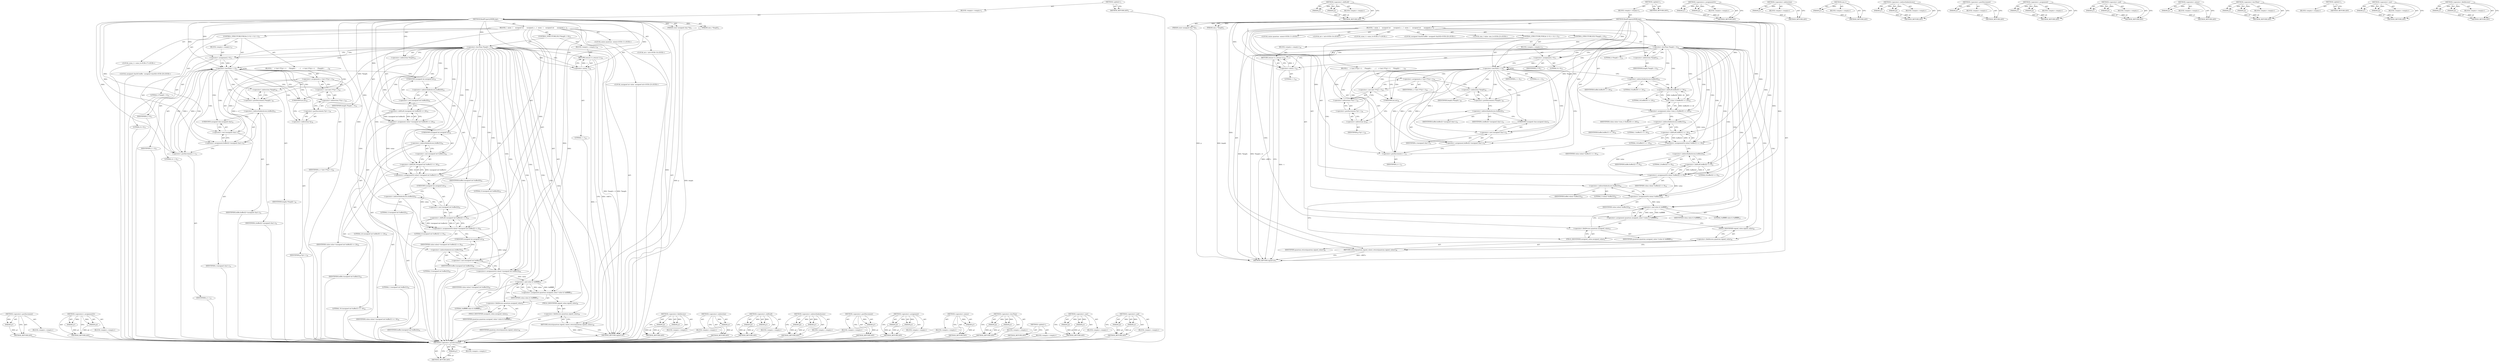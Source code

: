 digraph "&lt;operator&gt;.and" {
vulnerable_142 [label=<(METHOD,&lt;operator&gt;.postIncrement)>];
vulnerable_143 [label=<(PARAM,p1)>];
vulnerable_144 [label=<(BLOCK,&lt;empty&gt;,&lt;empty&gt;)>];
vulnerable_145 [label=<(METHOD_RETURN,ANY)>];
vulnerable_164 [label=<(METHOD,&lt;operator&gt;.shiftLeft)>];
vulnerable_165 [label=<(PARAM,p1)>];
vulnerable_166 [label=<(PARAM,p2)>];
vulnerable_167 [label=<(BLOCK,&lt;empty&gt;,&lt;empty&gt;)>];
vulnerable_168 [label=<(METHOD_RETURN,ANY)>];
vulnerable_6 [label=<(METHOD,&lt;global&gt;)<SUB>1</SUB>>];
vulnerable_7 [label=<(BLOCK,&lt;empty&gt;,&lt;empty&gt;)<SUB>1</SUB>>];
vulnerable_8 [label=<(METHOD,ReadPropertyMSBLong)<SUB>1</SUB>>];
vulnerable_9 [label=<(PARAM,const unsigned char **p)<SUB>1</SUB>>];
vulnerable_10 [label=<(PARAM,size_t *length)<SUB>2</SUB>>];
vulnerable_11 [label=<(BLOCK,{
  union
  {
    unsigned int
      unsigned_v...,{
  union
  {
    unsigned int
      unsigned_v...)<SUB>3</SUB>>];
vulnerable_12 [label="<(LOCAL,union quantum: union)<SUB>11</SUB>>"];
vulnerable_13 [label="<(LOCAL,int c: int)<SUB>14</SUB>>"];
vulnerable_14 [label="<(LOCAL,ssize_t i: ssize_t)<SUB>17</SUB>>"];
vulnerable_15 [label="<(LOCAL,unsigned char[4] buffer: unsigned char[4])<SUB>20</SUB>>"];
vulnerable_16 [label="<(LOCAL,size_t value: size_t)<SUB>23</SUB>>"];
vulnerable_17 [label=<(CONTROL_STRUCTURE,IF,if (*length &lt; 4))<SUB>25</SUB>>];
vulnerable_18 [label=<(&lt;operator&gt;.lessThan,*length &lt; 4)<SUB>25</SUB>>];
vulnerable_19 [label=<(&lt;operator&gt;.indirection,*length)<SUB>25</SUB>>];
vulnerable_20 [label=<(IDENTIFIER,length,*length &lt; 4)<SUB>25</SUB>>];
vulnerable_21 [label=<(LITERAL,4,*length &lt; 4)<SUB>25</SUB>>];
vulnerable_22 [label=<(BLOCK,&lt;empty&gt;,&lt;empty&gt;)<SUB>26</SUB>>];
vulnerable_23 [label=<(RETURN,return(-1);,return(-1);)<SUB>26</SUB>>];
vulnerable_24 [label=<(&lt;operator&gt;.minus,-1)<SUB>26</SUB>>];
vulnerable_25 [label=<(LITERAL,1,-1)<SUB>26</SUB>>];
vulnerable_26 [label=<(CONTROL_STRUCTURE,FOR,for (i=0;i &lt; 4;i++))<SUB>27</SUB>>];
vulnerable_27 [label=<(BLOCK,&lt;empty&gt;,&lt;empty&gt;)<SUB>27</SUB>>];
vulnerable_28 [label=<(&lt;operator&gt;.assignment,i=0)<SUB>27</SUB>>];
vulnerable_29 [label=<(IDENTIFIER,i,i=0)<SUB>27</SUB>>];
vulnerable_30 [label=<(LITERAL,0,i=0)<SUB>27</SUB>>];
vulnerable_31 [label=<(&lt;operator&gt;.lessThan,i &lt; 4)<SUB>27</SUB>>];
vulnerable_32 [label=<(IDENTIFIER,i,i &lt; 4)<SUB>27</SUB>>];
vulnerable_33 [label=<(LITERAL,4,i &lt; 4)<SUB>27</SUB>>];
vulnerable_34 [label=<(&lt;operator&gt;.postIncrement,i++)<SUB>27</SUB>>];
vulnerable_35 [label=<(IDENTIFIER,i,i++)<SUB>27</SUB>>];
vulnerable_36 [label=<(BLOCK,{
    c=(int) (*(*p)++);
     (*length)--;
    ...,{
    c=(int) (*(*p)++);
     (*length)--;
    ...)<SUB>28</SUB>>];
vulnerable_37 [label=<(&lt;operator&gt;.assignment,c=(int) (*(*p)++))<SUB>29</SUB>>];
vulnerable_38 [label=<(IDENTIFIER,c,c=(int) (*(*p)++))<SUB>29</SUB>>];
vulnerable_39 [label=<(&lt;operator&gt;.cast,(int) (*(*p)++))<SUB>29</SUB>>];
vulnerable_40 [label=<(UNKNOWN,int,int)<SUB>29</SUB>>];
vulnerable_41 [label=<(&lt;operator&gt;.indirection,*(*p)++)<SUB>29</SUB>>];
vulnerable_42 [label=<(&lt;operator&gt;.postIncrement,(*p)++)<SUB>29</SUB>>];
vulnerable_43 [label=<(&lt;operator&gt;.indirection,*p)<SUB>29</SUB>>];
vulnerable_44 [label=<(IDENTIFIER,p,(*p)++)<SUB>29</SUB>>];
vulnerable_45 [label=<(&lt;operator&gt;.postDecrement,(*length)--)<SUB>30</SUB>>];
vulnerable_46 [label=<(&lt;operator&gt;.indirection,*length)<SUB>30</SUB>>];
vulnerable_47 [label=<(IDENTIFIER,length,(*length)--)<SUB>30</SUB>>];
vulnerable_48 [label=<(&lt;operator&gt;.assignment,buffer[i]=(unsigned char) c)<SUB>31</SUB>>];
vulnerable_49 [label=<(&lt;operator&gt;.indirectIndexAccess,buffer[i])<SUB>31</SUB>>];
vulnerable_50 [label=<(IDENTIFIER,buffer,buffer[i]=(unsigned char) c)<SUB>31</SUB>>];
vulnerable_51 [label=<(IDENTIFIER,i,buffer[i]=(unsigned char) c)<SUB>31</SUB>>];
vulnerable_52 [label=<(&lt;operator&gt;.cast,(unsigned char) c)<SUB>31</SUB>>];
vulnerable_53 [label=<(UNKNOWN,unsigned char,unsigned char)<SUB>31</SUB>>];
vulnerable_54 [label=<(IDENTIFIER,c,(unsigned char) c)<SUB>31</SUB>>];
vulnerable_55 [label=<(&lt;operator&gt;.assignment,value=(size_t) (buffer[0] &lt;&lt; 24))<SUB>33</SUB>>];
vulnerable_56 [label=<(IDENTIFIER,value,value=(size_t) (buffer[0] &lt;&lt; 24))<SUB>33</SUB>>];
vulnerable_57 [label=<(size_t,(size_t) (buffer[0] &lt;&lt; 24))<SUB>33</SUB>>];
vulnerable_58 [label=<(&lt;operator&gt;.shiftLeft,buffer[0] &lt;&lt; 24)<SUB>33</SUB>>];
vulnerable_59 [label=<(&lt;operator&gt;.indirectIndexAccess,buffer[0])<SUB>33</SUB>>];
vulnerable_60 [label=<(IDENTIFIER,buffer,buffer[0] &lt;&lt; 24)<SUB>33</SUB>>];
vulnerable_61 [label=<(LITERAL,0,buffer[0] &lt;&lt; 24)<SUB>33</SUB>>];
vulnerable_62 [label=<(LITERAL,24,buffer[0] &lt;&lt; 24)<SUB>33</SUB>>];
vulnerable_63 [label=<(&lt;operators&gt;.assignmentOr,value|=buffer[1] &lt;&lt; 16)<SUB>34</SUB>>];
vulnerable_64 [label=<(IDENTIFIER,value,value|=buffer[1] &lt;&lt; 16)<SUB>34</SUB>>];
vulnerable_65 [label=<(&lt;operator&gt;.shiftLeft,buffer[1] &lt;&lt; 16)<SUB>34</SUB>>];
vulnerable_66 [label=<(&lt;operator&gt;.indirectIndexAccess,buffer[1])<SUB>34</SUB>>];
vulnerable_67 [label=<(IDENTIFIER,buffer,buffer[1] &lt;&lt; 16)<SUB>34</SUB>>];
vulnerable_68 [label=<(LITERAL,1,buffer[1] &lt;&lt; 16)<SUB>34</SUB>>];
vulnerable_69 [label=<(LITERAL,16,buffer[1] &lt;&lt; 16)<SUB>34</SUB>>];
vulnerable_70 [label=<(&lt;operators&gt;.assignmentOr,value|=buffer[2] &lt;&lt; 8)<SUB>35</SUB>>];
vulnerable_71 [label=<(IDENTIFIER,value,value|=buffer[2] &lt;&lt; 8)<SUB>35</SUB>>];
vulnerable_72 [label=<(&lt;operator&gt;.shiftLeft,buffer[2] &lt;&lt; 8)<SUB>35</SUB>>];
vulnerable_73 [label=<(&lt;operator&gt;.indirectIndexAccess,buffer[2])<SUB>35</SUB>>];
vulnerable_74 [label=<(IDENTIFIER,buffer,buffer[2] &lt;&lt; 8)<SUB>35</SUB>>];
vulnerable_75 [label=<(LITERAL,2,buffer[2] &lt;&lt; 8)<SUB>35</SUB>>];
vulnerable_76 [label=<(LITERAL,8,buffer[2] &lt;&lt; 8)<SUB>35</SUB>>];
vulnerable_77 [label=<(&lt;operators&gt;.assignmentOr,value|=buffer[3])<SUB>36</SUB>>];
vulnerable_78 [label=<(IDENTIFIER,value,value|=buffer[3])<SUB>36</SUB>>];
vulnerable_79 [label=<(&lt;operator&gt;.indirectIndexAccess,buffer[3])<SUB>36</SUB>>];
vulnerable_80 [label=<(IDENTIFIER,buffer,value|=buffer[3])<SUB>36</SUB>>];
vulnerable_81 [label=<(LITERAL,3,value|=buffer[3])<SUB>36</SUB>>];
vulnerable_82 [label=<(&lt;operator&gt;.assignment,quantum.unsigned_value=(value &amp; 0xffffffff))<SUB>37</SUB>>];
vulnerable_83 [label=<(&lt;operator&gt;.fieldAccess,quantum.unsigned_value)<SUB>37</SUB>>];
vulnerable_84 [label=<(IDENTIFIER,quantum,quantum.unsigned_value=(value &amp; 0xffffffff))<SUB>37</SUB>>];
vulnerable_85 [label=<(FIELD_IDENTIFIER,unsigned_value,unsigned_value)<SUB>37</SUB>>];
vulnerable_86 [label=<(&lt;operator&gt;.and,value &amp; 0xffffffff)<SUB>37</SUB>>];
vulnerable_87 [label=<(IDENTIFIER,value,value &amp; 0xffffffff)<SUB>37</SUB>>];
vulnerable_88 [label=<(LITERAL,0xffffffff,value &amp; 0xffffffff)<SUB>37</SUB>>];
vulnerable_89 [label=<(RETURN,return(quantum.signed_value);,return(quantum.signed_value);)<SUB>38</SUB>>];
vulnerable_90 [label=<(&lt;operator&gt;.fieldAccess,quantum.signed_value)<SUB>38</SUB>>];
vulnerable_91 [label=<(IDENTIFIER,quantum,return(quantum.signed_value);)<SUB>38</SUB>>];
vulnerable_92 [label=<(FIELD_IDENTIFIER,signed_value,signed_value)<SUB>38</SUB>>];
vulnerable_93 [label=<(METHOD_RETURN,signed int)<SUB>1</SUB>>];
vulnerable_95 [label=<(METHOD_RETURN,ANY)<SUB>1</SUB>>];
vulnerable_169 [label=<(METHOD,&lt;operators&gt;.assignmentOr)>];
vulnerable_170 [label=<(PARAM,p1)>];
vulnerable_171 [label=<(PARAM,p2)>];
vulnerable_172 [label=<(BLOCK,&lt;empty&gt;,&lt;empty&gt;)>];
vulnerable_173 [label=<(METHOD_RETURN,ANY)>];
vulnerable_129 [label=<(METHOD,&lt;operator&gt;.indirection)>];
vulnerable_130 [label=<(PARAM,p1)>];
vulnerable_131 [label=<(BLOCK,&lt;empty&gt;,&lt;empty&gt;)>];
vulnerable_132 [label=<(METHOD_RETURN,ANY)>];
vulnerable_160 [label=<(METHOD,size_t)>];
vulnerable_161 [label=<(PARAM,p1)>];
vulnerable_162 [label=<(BLOCK,&lt;empty&gt;,&lt;empty&gt;)>];
vulnerable_163 [label=<(METHOD_RETURN,ANY)>];
vulnerable_155 [label=<(METHOD,&lt;operator&gt;.indirectIndexAccess)>];
vulnerable_156 [label=<(PARAM,p1)>];
vulnerable_157 [label=<(PARAM,p2)>];
vulnerable_158 [label=<(BLOCK,&lt;empty&gt;,&lt;empty&gt;)>];
vulnerable_159 [label=<(METHOD_RETURN,ANY)>];
vulnerable_151 [label=<(METHOD,&lt;operator&gt;.postDecrement)>];
vulnerable_152 [label=<(PARAM,p1)>];
vulnerable_153 [label=<(BLOCK,&lt;empty&gt;,&lt;empty&gt;)>];
vulnerable_154 [label=<(METHOD_RETURN,ANY)>];
vulnerable_137 [label=<(METHOD,&lt;operator&gt;.assignment)>];
vulnerable_138 [label=<(PARAM,p1)>];
vulnerable_139 [label=<(PARAM,p2)>];
vulnerable_140 [label=<(BLOCK,&lt;empty&gt;,&lt;empty&gt;)>];
vulnerable_141 [label=<(METHOD_RETURN,ANY)>];
vulnerable_179 [label=<(METHOD,&lt;operator&gt;.and)>];
vulnerable_180 [label=<(PARAM,p1)>];
vulnerable_181 [label=<(PARAM,p2)>];
vulnerable_182 [label=<(BLOCK,&lt;empty&gt;,&lt;empty&gt;)>];
vulnerable_183 [label=<(METHOD_RETURN,ANY)>];
vulnerable_133 [label=<(METHOD,&lt;operator&gt;.minus)>];
vulnerable_134 [label=<(PARAM,p1)>];
vulnerable_135 [label=<(BLOCK,&lt;empty&gt;,&lt;empty&gt;)>];
vulnerable_136 [label=<(METHOD_RETURN,ANY)>];
vulnerable_124 [label=<(METHOD,&lt;operator&gt;.lessThan)>];
vulnerable_125 [label=<(PARAM,p1)>];
vulnerable_126 [label=<(PARAM,p2)>];
vulnerable_127 [label=<(BLOCK,&lt;empty&gt;,&lt;empty&gt;)>];
vulnerable_128 [label=<(METHOD_RETURN,ANY)>];
vulnerable_118 [label=<(METHOD,&lt;global&gt;)<SUB>1</SUB>>];
vulnerable_119 [label=<(BLOCK,&lt;empty&gt;,&lt;empty&gt;)>];
vulnerable_120 [label=<(METHOD_RETURN,ANY)>];
vulnerable_146 [label=<(METHOD,&lt;operator&gt;.cast)>];
vulnerable_147 [label=<(PARAM,p1)>];
vulnerable_148 [label=<(PARAM,p2)>];
vulnerable_149 [label=<(BLOCK,&lt;empty&gt;,&lt;empty&gt;)>];
vulnerable_150 [label=<(METHOD_RETURN,ANY)>];
vulnerable_174 [label=<(METHOD,&lt;operator&gt;.fieldAccess)>];
vulnerable_175 [label=<(PARAM,p1)>];
vulnerable_176 [label=<(PARAM,p2)>];
vulnerable_177 [label=<(BLOCK,&lt;empty&gt;,&lt;empty&gt;)>];
vulnerable_178 [label=<(METHOD_RETURN,ANY)>];
fixed_149 [label=<(METHOD,&lt;operator&gt;.postIncrement)>];
fixed_150 [label=<(PARAM,p1)>];
fixed_151 [label=<(BLOCK,&lt;empty&gt;,&lt;empty&gt;)>];
fixed_152 [label=<(METHOD_RETURN,ANY)>];
fixed_172 [label=<(METHOD,&lt;operators&gt;.assignmentOr)>];
fixed_173 [label=<(PARAM,p1)>];
fixed_174 [label=<(PARAM,p2)>];
fixed_175 [label=<(BLOCK,&lt;empty&gt;,&lt;empty&gt;)>];
fixed_176 [label=<(METHOD_RETURN,ANY)>];
fixed_6 [label=<(METHOD,&lt;global&gt;)<SUB>1</SUB>>];
fixed_7 [label=<(BLOCK,&lt;empty&gt;,&lt;empty&gt;)<SUB>1</SUB>>];
fixed_8 [label=<(METHOD,ReadPropertyMSBLong)<SUB>1</SUB>>];
fixed_9 [label=<(PARAM,const unsigned char **p)<SUB>1</SUB>>];
fixed_10 [label=<(PARAM,size_t *length)<SUB>2</SUB>>];
fixed_11 [label=<(BLOCK,{
  union
  {
    unsigned int
      unsigned_v...,{
  union
  {
    unsigned int
      unsigned_v...)<SUB>3</SUB>>];
fixed_12 [label="<(LOCAL,union quantum: union)<SUB>11</SUB>>"];
fixed_13 [label="<(LOCAL,int c: int)<SUB>14</SUB>>"];
fixed_14 [label="<(LOCAL,ssize_t i: ssize_t)<SUB>17</SUB>>"];
fixed_15 [label="<(LOCAL,unsigned char[4] buffer: unsigned char[4])<SUB>20</SUB>>"];
fixed_16 [label="<(LOCAL,unsigned int value: unsigned int)<SUB>23</SUB>>"];
fixed_17 [label=<(CONTROL_STRUCTURE,IF,if (*length &lt; 4))<SUB>25</SUB>>];
fixed_18 [label=<(&lt;operator&gt;.lessThan,*length &lt; 4)<SUB>25</SUB>>];
fixed_19 [label=<(&lt;operator&gt;.indirection,*length)<SUB>25</SUB>>];
fixed_20 [label=<(IDENTIFIER,length,*length &lt; 4)<SUB>25</SUB>>];
fixed_21 [label=<(LITERAL,4,*length &lt; 4)<SUB>25</SUB>>];
fixed_22 [label=<(BLOCK,&lt;empty&gt;,&lt;empty&gt;)<SUB>26</SUB>>];
fixed_23 [label=<(RETURN,return(-1);,return(-1);)<SUB>26</SUB>>];
fixed_24 [label=<(&lt;operator&gt;.minus,-1)<SUB>26</SUB>>];
fixed_25 [label=<(LITERAL,1,-1)<SUB>26</SUB>>];
fixed_26 [label=<(CONTROL_STRUCTURE,FOR,for (i=0;i &lt; 4;i++))<SUB>27</SUB>>];
fixed_27 [label=<(BLOCK,&lt;empty&gt;,&lt;empty&gt;)<SUB>27</SUB>>];
fixed_28 [label=<(&lt;operator&gt;.assignment,i=0)<SUB>27</SUB>>];
fixed_29 [label=<(IDENTIFIER,i,i=0)<SUB>27</SUB>>];
fixed_30 [label=<(LITERAL,0,i=0)<SUB>27</SUB>>];
fixed_31 [label=<(&lt;operator&gt;.lessThan,i &lt; 4)<SUB>27</SUB>>];
fixed_32 [label=<(IDENTIFIER,i,i &lt; 4)<SUB>27</SUB>>];
fixed_33 [label=<(LITERAL,4,i &lt; 4)<SUB>27</SUB>>];
fixed_34 [label=<(&lt;operator&gt;.postIncrement,i++)<SUB>27</SUB>>];
fixed_35 [label=<(IDENTIFIER,i,i++)<SUB>27</SUB>>];
fixed_36 [label=<(BLOCK,{
    c=(int) (*(*p)++);
     (*length)--;
    ...,{
    c=(int) (*(*p)++);
     (*length)--;
    ...)<SUB>28</SUB>>];
fixed_37 [label=<(&lt;operator&gt;.assignment,c=(int) (*(*p)++))<SUB>29</SUB>>];
fixed_38 [label=<(IDENTIFIER,c,c=(int) (*(*p)++))<SUB>29</SUB>>];
fixed_39 [label=<(&lt;operator&gt;.cast,(int) (*(*p)++))<SUB>29</SUB>>];
fixed_40 [label=<(UNKNOWN,int,int)<SUB>29</SUB>>];
fixed_41 [label=<(&lt;operator&gt;.indirection,*(*p)++)<SUB>29</SUB>>];
fixed_42 [label=<(&lt;operator&gt;.postIncrement,(*p)++)<SUB>29</SUB>>];
fixed_43 [label=<(&lt;operator&gt;.indirection,*p)<SUB>29</SUB>>];
fixed_44 [label=<(IDENTIFIER,p,(*p)++)<SUB>29</SUB>>];
fixed_45 [label=<(&lt;operator&gt;.postDecrement,(*length)--)<SUB>30</SUB>>];
fixed_46 [label=<(&lt;operator&gt;.indirection,*length)<SUB>30</SUB>>];
fixed_47 [label=<(IDENTIFIER,length,(*length)--)<SUB>30</SUB>>];
fixed_48 [label=<(&lt;operator&gt;.assignment,buffer[i]=(unsigned char) c)<SUB>31</SUB>>];
fixed_49 [label=<(&lt;operator&gt;.indirectIndexAccess,buffer[i])<SUB>31</SUB>>];
fixed_50 [label=<(IDENTIFIER,buffer,buffer[i]=(unsigned char) c)<SUB>31</SUB>>];
fixed_51 [label=<(IDENTIFIER,i,buffer[i]=(unsigned char) c)<SUB>31</SUB>>];
fixed_52 [label=<(&lt;operator&gt;.cast,(unsigned char) c)<SUB>31</SUB>>];
fixed_53 [label=<(UNKNOWN,unsigned char,unsigned char)<SUB>31</SUB>>];
fixed_54 [label=<(IDENTIFIER,c,(unsigned char) c)<SUB>31</SUB>>];
fixed_55 [label=<(&lt;operator&gt;.assignment,value=(unsigned int) buffer[0] &lt;&lt; 24)<SUB>33</SUB>>];
fixed_56 [label=<(IDENTIFIER,value,value=(unsigned int) buffer[0] &lt;&lt; 24)<SUB>33</SUB>>];
fixed_57 [label=<(&lt;operator&gt;.shiftLeft,(unsigned int) buffer[0] &lt;&lt; 24)<SUB>33</SUB>>];
fixed_58 [label=<(&lt;operator&gt;.cast,(unsigned int) buffer[0])<SUB>33</SUB>>];
fixed_59 [label=<(UNKNOWN,unsigned int,unsigned int)<SUB>33</SUB>>];
fixed_60 [label=<(&lt;operator&gt;.indirectIndexAccess,buffer[0])<SUB>33</SUB>>];
fixed_61 [label=<(IDENTIFIER,buffer,(unsigned int) buffer[0])<SUB>33</SUB>>];
fixed_62 [label=<(LITERAL,0,(unsigned int) buffer[0])<SUB>33</SUB>>];
fixed_63 [label=<(LITERAL,24,(unsigned int) buffer[0] &lt;&lt; 24)<SUB>33</SUB>>];
fixed_64 [label=<(&lt;operators&gt;.assignmentOr,value|=(unsigned int) buffer[1] &lt;&lt; 16)<SUB>34</SUB>>];
fixed_65 [label=<(IDENTIFIER,value,value|=(unsigned int) buffer[1] &lt;&lt; 16)<SUB>34</SUB>>];
fixed_66 [label=<(&lt;operator&gt;.shiftLeft,(unsigned int) buffer[1] &lt;&lt; 16)<SUB>34</SUB>>];
fixed_67 [label=<(&lt;operator&gt;.cast,(unsigned int) buffer[1])<SUB>34</SUB>>];
fixed_68 [label=<(UNKNOWN,unsigned int,unsigned int)<SUB>34</SUB>>];
fixed_69 [label=<(&lt;operator&gt;.indirectIndexAccess,buffer[1])<SUB>34</SUB>>];
fixed_70 [label=<(IDENTIFIER,buffer,(unsigned int) buffer[1])<SUB>34</SUB>>];
fixed_71 [label=<(LITERAL,1,(unsigned int) buffer[1])<SUB>34</SUB>>];
fixed_72 [label=<(LITERAL,16,(unsigned int) buffer[1] &lt;&lt; 16)<SUB>34</SUB>>];
fixed_73 [label=<(&lt;operators&gt;.assignmentOr,value|=(unsigned int) buffer[2] &lt;&lt; 8)<SUB>35</SUB>>];
fixed_74 [label=<(IDENTIFIER,value,value|=(unsigned int) buffer[2] &lt;&lt; 8)<SUB>35</SUB>>];
fixed_75 [label=<(&lt;operator&gt;.shiftLeft,(unsigned int) buffer[2] &lt;&lt; 8)<SUB>35</SUB>>];
fixed_76 [label=<(&lt;operator&gt;.cast,(unsigned int) buffer[2])<SUB>35</SUB>>];
fixed_77 [label=<(UNKNOWN,unsigned int,unsigned int)<SUB>35</SUB>>];
fixed_78 [label=<(&lt;operator&gt;.indirectIndexAccess,buffer[2])<SUB>35</SUB>>];
fixed_79 [label=<(IDENTIFIER,buffer,(unsigned int) buffer[2])<SUB>35</SUB>>];
fixed_80 [label=<(LITERAL,2,(unsigned int) buffer[2])<SUB>35</SUB>>];
fixed_81 [label=<(LITERAL,8,(unsigned int) buffer[2] &lt;&lt; 8)<SUB>35</SUB>>];
fixed_82 [label=<(&lt;operators&gt;.assignmentOr,value|=(unsigned int) buffer[3])<SUB>36</SUB>>];
fixed_83 [label=<(IDENTIFIER,value,value|=(unsigned int) buffer[3])<SUB>36</SUB>>];
fixed_84 [label=<(&lt;operator&gt;.cast,(unsigned int) buffer[3])<SUB>36</SUB>>];
fixed_85 [label=<(UNKNOWN,unsigned int,unsigned int)<SUB>36</SUB>>];
fixed_86 [label=<(&lt;operator&gt;.indirectIndexAccess,buffer[3])<SUB>36</SUB>>];
fixed_87 [label=<(IDENTIFIER,buffer,(unsigned int) buffer[3])<SUB>36</SUB>>];
fixed_88 [label=<(LITERAL,3,(unsigned int) buffer[3])<SUB>36</SUB>>];
fixed_89 [label=<(&lt;operator&gt;.assignment,quantum.unsigned_value=value &amp; 0xffffffff)<SUB>37</SUB>>];
fixed_90 [label=<(&lt;operator&gt;.fieldAccess,quantum.unsigned_value)<SUB>37</SUB>>];
fixed_91 [label=<(IDENTIFIER,quantum,quantum.unsigned_value=value &amp; 0xffffffff)<SUB>37</SUB>>];
fixed_92 [label=<(FIELD_IDENTIFIER,unsigned_value,unsigned_value)<SUB>37</SUB>>];
fixed_93 [label=<(&lt;operator&gt;.and,value &amp; 0xffffffff)<SUB>37</SUB>>];
fixed_94 [label=<(IDENTIFIER,value,value &amp; 0xffffffff)<SUB>37</SUB>>];
fixed_95 [label=<(LITERAL,0xffffffff,value &amp; 0xffffffff)<SUB>37</SUB>>];
fixed_96 [label=<(RETURN,return(quantum.signed_value);,return(quantum.signed_value);)<SUB>38</SUB>>];
fixed_97 [label=<(&lt;operator&gt;.fieldAccess,quantum.signed_value)<SUB>38</SUB>>];
fixed_98 [label=<(IDENTIFIER,quantum,return(quantum.signed_value);)<SUB>38</SUB>>];
fixed_99 [label=<(FIELD_IDENTIFIER,signed_value,signed_value)<SUB>38</SUB>>];
fixed_100 [label=<(METHOD_RETURN,signed int)<SUB>1</SUB>>];
fixed_102 [label=<(METHOD_RETURN,ANY)<SUB>1</SUB>>];
fixed_177 [label=<(METHOD,&lt;operator&gt;.fieldAccess)>];
fixed_178 [label=<(PARAM,p1)>];
fixed_179 [label=<(PARAM,p2)>];
fixed_180 [label=<(BLOCK,&lt;empty&gt;,&lt;empty&gt;)>];
fixed_181 [label=<(METHOD_RETURN,ANY)>];
fixed_136 [label=<(METHOD,&lt;operator&gt;.indirection)>];
fixed_137 [label=<(PARAM,p1)>];
fixed_138 [label=<(BLOCK,&lt;empty&gt;,&lt;empty&gt;)>];
fixed_139 [label=<(METHOD_RETURN,ANY)>];
fixed_167 [label=<(METHOD,&lt;operator&gt;.shiftLeft)>];
fixed_168 [label=<(PARAM,p1)>];
fixed_169 [label=<(PARAM,p2)>];
fixed_170 [label=<(BLOCK,&lt;empty&gt;,&lt;empty&gt;)>];
fixed_171 [label=<(METHOD_RETURN,ANY)>];
fixed_162 [label=<(METHOD,&lt;operator&gt;.indirectIndexAccess)>];
fixed_163 [label=<(PARAM,p1)>];
fixed_164 [label=<(PARAM,p2)>];
fixed_165 [label=<(BLOCK,&lt;empty&gt;,&lt;empty&gt;)>];
fixed_166 [label=<(METHOD_RETURN,ANY)>];
fixed_158 [label=<(METHOD,&lt;operator&gt;.postDecrement)>];
fixed_159 [label=<(PARAM,p1)>];
fixed_160 [label=<(BLOCK,&lt;empty&gt;,&lt;empty&gt;)>];
fixed_161 [label=<(METHOD_RETURN,ANY)>];
fixed_144 [label=<(METHOD,&lt;operator&gt;.assignment)>];
fixed_145 [label=<(PARAM,p1)>];
fixed_146 [label=<(PARAM,p2)>];
fixed_147 [label=<(BLOCK,&lt;empty&gt;,&lt;empty&gt;)>];
fixed_148 [label=<(METHOD_RETURN,ANY)>];
fixed_140 [label=<(METHOD,&lt;operator&gt;.minus)>];
fixed_141 [label=<(PARAM,p1)>];
fixed_142 [label=<(BLOCK,&lt;empty&gt;,&lt;empty&gt;)>];
fixed_143 [label=<(METHOD_RETURN,ANY)>];
fixed_131 [label=<(METHOD,&lt;operator&gt;.lessThan)>];
fixed_132 [label=<(PARAM,p1)>];
fixed_133 [label=<(PARAM,p2)>];
fixed_134 [label=<(BLOCK,&lt;empty&gt;,&lt;empty&gt;)>];
fixed_135 [label=<(METHOD_RETURN,ANY)>];
fixed_125 [label=<(METHOD,&lt;global&gt;)<SUB>1</SUB>>];
fixed_126 [label=<(BLOCK,&lt;empty&gt;,&lt;empty&gt;)>];
fixed_127 [label=<(METHOD_RETURN,ANY)>];
fixed_153 [label=<(METHOD,&lt;operator&gt;.cast)>];
fixed_154 [label=<(PARAM,p1)>];
fixed_155 [label=<(PARAM,p2)>];
fixed_156 [label=<(BLOCK,&lt;empty&gt;,&lt;empty&gt;)>];
fixed_157 [label=<(METHOD_RETURN,ANY)>];
fixed_182 [label=<(METHOD,&lt;operator&gt;.and)>];
fixed_183 [label=<(PARAM,p1)>];
fixed_184 [label=<(PARAM,p2)>];
fixed_185 [label=<(BLOCK,&lt;empty&gt;,&lt;empty&gt;)>];
fixed_186 [label=<(METHOD_RETURN,ANY)>];
vulnerable_142 -> vulnerable_143  [key=0, label="AST: "];
vulnerable_142 -> vulnerable_143  [key=1, label="DDG: "];
vulnerable_142 -> vulnerable_144  [key=0, label="AST: "];
vulnerable_142 -> vulnerable_145  [key=0, label="AST: "];
vulnerable_142 -> vulnerable_145  [key=1, label="CFG: "];
vulnerable_143 -> vulnerable_145  [key=0, label="DDG: p1"];
vulnerable_164 -> vulnerable_165  [key=0, label="AST: "];
vulnerable_164 -> vulnerable_165  [key=1, label="DDG: "];
vulnerable_164 -> vulnerable_167  [key=0, label="AST: "];
vulnerable_164 -> vulnerable_166  [key=0, label="AST: "];
vulnerable_164 -> vulnerable_166  [key=1, label="DDG: "];
vulnerable_164 -> vulnerable_168  [key=0, label="AST: "];
vulnerable_164 -> vulnerable_168  [key=1, label="CFG: "];
vulnerable_165 -> vulnerable_168  [key=0, label="DDG: p1"];
vulnerable_166 -> vulnerable_168  [key=0, label="DDG: p2"];
vulnerable_6 -> vulnerable_7  [key=0, label="AST: "];
vulnerable_6 -> vulnerable_95  [key=0, label="AST: "];
vulnerable_6 -> vulnerable_95  [key=1, label="CFG: "];
vulnerable_7 -> vulnerable_8  [key=0, label="AST: "];
vulnerable_8 -> vulnerable_9  [key=0, label="AST: "];
vulnerable_8 -> vulnerable_9  [key=1, label="DDG: "];
vulnerable_8 -> vulnerable_10  [key=0, label="AST: "];
vulnerable_8 -> vulnerable_10  [key=1, label="DDG: "];
vulnerable_8 -> vulnerable_11  [key=0, label="AST: "];
vulnerable_8 -> vulnerable_93  [key=0, label="AST: "];
vulnerable_8 -> vulnerable_19  [key=0, label="CFG: "];
vulnerable_8 -> vulnerable_89  [key=0, label="DDG: "];
vulnerable_8 -> vulnerable_63  [key=0, label="DDG: "];
vulnerable_8 -> vulnerable_70  [key=0, label="DDG: "];
vulnerable_8 -> vulnerable_77  [key=0, label="DDG: "];
vulnerable_8 -> vulnerable_18  [key=0, label="DDG: "];
vulnerable_8 -> vulnerable_28  [key=0, label="DDG: "];
vulnerable_8 -> vulnerable_31  [key=0, label="DDG: "];
vulnerable_8 -> vulnerable_34  [key=0, label="DDG: "];
vulnerable_8 -> vulnerable_48  [key=0, label="DDG: "];
vulnerable_8 -> vulnerable_65  [key=0, label="DDG: "];
vulnerable_8 -> vulnerable_72  [key=0, label="DDG: "];
vulnerable_8 -> vulnerable_86  [key=0, label="DDG: "];
vulnerable_8 -> vulnerable_58  [key=0, label="DDG: "];
vulnerable_8 -> vulnerable_24  [key=0, label="DDG: "];
vulnerable_8 -> vulnerable_52  [key=0, label="DDG: "];
vulnerable_9 -> vulnerable_93  [key=0, label="DDG: p"];
vulnerable_10 -> vulnerable_93  [key=0, label="DDG: length"];
vulnerable_11 -> vulnerable_12  [key=0, label="AST: "];
vulnerable_11 -> vulnerable_13  [key=0, label="AST: "];
vulnerable_11 -> vulnerable_14  [key=0, label="AST: "];
vulnerable_11 -> vulnerable_15  [key=0, label="AST: "];
vulnerable_11 -> vulnerable_16  [key=0, label="AST: "];
vulnerable_11 -> vulnerable_17  [key=0, label="AST: "];
vulnerable_11 -> vulnerable_26  [key=0, label="AST: "];
vulnerable_11 -> vulnerable_55  [key=0, label="AST: "];
vulnerable_11 -> vulnerable_63  [key=0, label="AST: "];
vulnerable_11 -> vulnerable_70  [key=0, label="AST: "];
vulnerable_11 -> vulnerable_77  [key=0, label="AST: "];
vulnerable_11 -> vulnerable_82  [key=0, label="AST: "];
vulnerable_11 -> vulnerable_89  [key=0, label="AST: "];
vulnerable_17 -> vulnerable_18  [key=0, label="AST: "];
vulnerable_17 -> vulnerable_22  [key=0, label="AST: "];
vulnerable_18 -> vulnerable_19  [key=0, label="AST: "];
vulnerable_18 -> vulnerable_21  [key=0, label="AST: "];
vulnerable_18 -> vulnerable_24  [key=0, label="CFG: "];
vulnerable_18 -> vulnerable_24  [key=1, label="CDG: "];
vulnerable_18 -> vulnerable_28  [key=0, label="CFG: "];
vulnerable_18 -> vulnerable_28  [key=1, label="CDG: "];
vulnerable_18 -> vulnerable_93  [key=0, label="DDG: *length"];
vulnerable_18 -> vulnerable_93  [key=1, label="DDG: *length &lt; 4"];
vulnerable_18 -> vulnerable_45  [key=0, label="DDG: *length"];
vulnerable_18 -> vulnerable_73  [key=0, label="CDG: "];
vulnerable_18 -> vulnerable_77  [key=0, label="CDG: "];
vulnerable_18 -> vulnerable_57  [key=0, label="CDG: "];
vulnerable_18 -> vulnerable_89  [key=0, label="CDG: "];
vulnerable_18 -> vulnerable_66  [key=0, label="CDG: "];
vulnerable_18 -> vulnerable_85  [key=0, label="CDG: "];
vulnerable_18 -> vulnerable_72  [key=0, label="CDG: "];
vulnerable_18 -> vulnerable_92  [key=0, label="CDG: "];
vulnerable_18 -> vulnerable_65  [key=0, label="CDG: "];
vulnerable_18 -> vulnerable_59  [key=0, label="CDG: "];
vulnerable_18 -> vulnerable_82  [key=0, label="CDG: "];
vulnerable_18 -> vulnerable_90  [key=0, label="CDG: "];
vulnerable_18 -> vulnerable_79  [key=0, label="CDG: "];
vulnerable_18 -> vulnerable_58  [key=0, label="CDG: "];
vulnerable_18 -> vulnerable_23  [key=0, label="CDG: "];
vulnerable_18 -> vulnerable_83  [key=0, label="CDG: "];
vulnerable_18 -> vulnerable_70  [key=0, label="CDG: "];
vulnerable_18 -> vulnerable_63  [key=0, label="CDG: "];
vulnerable_18 -> vulnerable_55  [key=0, label="CDG: "];
vulnerable_18 -> vulnerable_31  [key=0, label="CDG: "];
vulnerable_18 -> vulnerable_86  [key=0, label="CDG: "];
vulnerable_19 -> vulnerable_20  [key=0, label="AST: "];
vulnerable_19 -> vulnerable_18  [key=0, label="CFG: "];
vulnerable_22 -> vulnerable_23  [key=0, label="AST: "];
vulnerable_23 -> vulnerable_24  [key=0, label="AST: "];
vulnerable_23 -> vulnerable_93  [key=0, label="CFG: "];
vulnerable_23 -> vulnerable_93  [key=1, label="DDG: &lt;RET&gt;"];
vulnerable_24 -> vulnerable_25  [key=0, label="AST: "];
vulnerable_24 -> vulnerable_23  [key=0, label="CFG: "];
vulnerable_24 -> vulnerable_23  [key=1, label="DDG: -1"];
vulnerable_24 -> vulnerable_93  [key=0, label="DDG: -1"];
vulnerable_26 -> vulnerable_27  [key=0, label="AST: "];
vulnerable_26 -> vulnerable_31  [key=0, label="AST: "];
vulnerable_26 -> vulnerable_34  [key=0, label="AST: "];
vulnerable_26 -> vulnerable_36  [key=0, label="AST: "];
vulnerable_27 -> vulnerable_28  [key=0, label="AST: "];
vulnerable_28 -> vulnerable_29  [key=0, label="AST: "];
vulnerable_28 -> vulnerable_30  [key=0, label="AST: "];
vulnerable_28 -> vulnerable_31  [key=0, label="CFG: "];
vulnerable_28 -> vulnerable_31  [key=1, label="DDG: i"];
vulnerable_31 -> vulnerable_32  [key=0, label="AST: "];
vulnerable_31 -> vulnerable_33  [key=0, label="AST: "];
vulnerable_31 -> vulnerable_40  [key=0, label="CFG: "];
vulnerable_31 -> vulnerable_40  [key=1, label="CDG: "];
vulnerable_31 -> vulnerable_59  [key=0, label="CFG: "];
vulnerable_31 -> vulnerable_34  [key=0, label="DDG: i"];
vulnerable_31 -> vulnerable_34  [key=1, label="CDG: "];
vulnerable_31 -> vulnerable_48  [key=0, label="CDG: "];
vulnerable_31 -> vulnerable_49  [key=0, label="CDG: "];
vulnerable_31 -> vulnerable_42  [key=0, label="CDG: "];
vulnerable_31 -> vulnerable_52  [key=0, label="CDG: "];
vulnerable_31 -> vulnerable_37  [key=0, label="CDG: "];
vulnerable_31 -> vulnerable_46  [key=0, label="CDG: "];
vulnerable_31 -> vulnerable_45  [key=0, label="CDG: "];
vulnerable_31 -> vulnerable_43  [key=0, label="CDG: "];
vulnerable_31 -> vulnerable_53  [key=0, label="CDG: "];
vulnerable_31 -> vulnerable_41  [key=0, label="CDG: "];
vulnerable_31 -> vulnerable_39  [key=0, label="CDG: "];
vulnerable_31 -> vulnerable_31  [key=0, label="CDG: "];
vulnerable_34 -> vulnerable_35  [key=0, label="AST: "];
vulnerable_34 -> vulnerable_31  [key=0, label="CFG: "];
vulnerable_34 -> vulnerable_31  [key=1, label="DDG: i"];
vulnerable_36 -> vulnerable_37  [key=0, label="AST: "];
vulnerable_36 -> vulnerable_45  [key=0, label="AST: "];
vulnerable_36 -> vulnerable_48  [key=0, label="AST: "];
vulnerable_37 -> vulnerable_38  [key=0, label="AST: "];
vulnerable_37 -> vulnerable_39  [key=0, label="AST: "];
vulnerable_37 -> vulnerable_46  [key=0, label="CFG: "];
vulnerable_37 -> vulnerable_48  [key=0, label="DDG: c"];
vulnerable_37 -> vulnerable_52  [key=0, label="DDG: c"];
vulnerable_39 -> vulnerable_40  [key=0, label="AST: "];
vulnerable_39 -> vulnerable_41  [key=0, label="AST: "];
vulnerable_39 -> vulnerable_37  [key=0, label="CFG: "];
vulnerable_40 -> vulnerable_43  [key=0, label="CFG: "];
vulnerable_41 -> vulnerable_42  [key=0, label="AST: "];
vulnerable_41 -> vulnerable_39  [key=0, label="CFG: "];
vulnerable_42 -> vulnerable_43  [key=0, label="AST: "];
vulnerable_42 -> vulnerable_41  [key=0, label="CFG: "];
vulnerable_43 -> vulnerable_44  [key=0, label="AST: "];
vulnerable_43 -> vulnerable_42  [key=0, label="CFG: "];
vulnerable_45 -> vulnerable_46  [key=0, label="AST: "];
vulnerable_45 -> vulnerable_49  [key=0, label="CFG: "];
vulnerable_46 -> vulnerable_47  [key=0, label="AST: "];
vulnerable_46 -> vulnerable_45  [key=0, label="CFG: "];
vulnerable_48 -> vulnerable_49  [key=0, label="AST: "];
vulnerable_48 -> vulnerable_52  [key=0, label="AST: "];
vulnerable_48 -> vulnerable_34  [key=0, label="CFG: "];
vulnerable_49 -> vulnerable_50  [key=0, label="AST: "];
vulnerable_49 -> vulnerable_51  [key=0, label="AST: "];
vulnerable_49 -> vulnerable_53  [key=0, label="CFG: "];
vulnerable_52 -> vulnerable_53  [key=0, label="AST: "];
vulnerable_52 -> vulnerable_54  [key=0, label="AST: "];
vulnerable_52 -> vulnerable_48  [key=0, label="CFG: "];
vulnerable_53 -> vulnerable_52  [key=0, label="CFG: "];
vulnerable_55 -> vulnerable_56  [key=0, label="AST: "];
vulnerable_55 -> vulnerable_57  [key=0, label="AST: "];
vulnerable_55 -> vulnerable_66  [key=0, label="CFG: "];
vulnerable_55 -> vulnerable_63  [key=0, label="DDG: value"];
vulnerable_57 -> vulnerable_58  [key=0, label="AST: "];
vulnerable_57 -> vulnerable_55  [key=0, label="CFG: "];
vulnerable_57 -> vulnerable_55  [key=1, label="DDG: buffer[0] &lt;&lt; 24"];
vulnerable_58 -> vulnerable_59  [key=0, label="AST: "];
vulnerable_58 -> vulnerable_62  [key=0, label="AST: "];
vulnerable_58 -> vulnerable_57  [key=0, label="CFG: "];
vulnerable_58 -> vulnerable_57  [key=1, label="DDG: buffer[0]"];
vulnerable_58 -> vulnerable_57  [key=2, label="DDG: 24"];
vulnerable_59 -> vulnerable_60  [key=0, label="AST: "];
vulnerable_59 -> vulnerable_61  [key=0, label="AST: "];
vulnerable_59 -> vulnerable_58  [key=0, label="CFG: "];
vulnerable_63 -> vulnerable_64  [key=0, label="AST: "];
vulnerable_63 -> vulnerable_65  [key=0, label="AST: "];
vulnerable_63 -> vulnerable_73  [key=0, label="CFG: "];
vulnerable_63 -> vulnerable_70  [key=0, label="DDG: value"];
vulnerable_65 -> vulnerable_66  [key=0, label="AST: "];
vulnerable_65 -> vulnerable_69  [key=0, label="AST: "];
vulnerable_65 -> vulnerable_63  [key=0, label="CFG: "];
vulnerable_65 -> vulnerable_63  [key=1, label="DDG: buffer[1]"];
vulnerable_65 -> vulnerable_63  [key=2, label="DDG: 16"];
vulnerable_66 -> vulnerable_67  [key=0, label="AST: "];
vulnerable_66 -> vulnerable_68  [key=0, label="AST: "];
vulnerable_66 -> vulnerable_65  [key=0, label="CFG: "];
vulnerable_70 -> vulnerable_71  [key=0, label="AST: "];
vulnerable_70 -> vulnerable_72  [key=0, label="AST: "];
vulnerable_70 -> vulnerable_79  [key=0, label="CFG: "];
vulnerable_70 -> vulnerable_77  [key=0, label="DDG: value"];
vulnerable_72 -> vulnerable_73  [key=0, label="AST: "];
vulnerable_72 -> vulnerable_76  [key=0, label="AST: "];
vulnerable_72 -> vulnerable_70  [key=0, label="CFG: "];
vulnerable_72 -> vulnerable_70  [key=1, label="DDG: buffer[2]"];
vulnerable_72 -> vulnerable_70  [key=2, label="DDG: 8"];
vulnerable_73 -> vulnerable_74  [key=0, label="AST: "];
vulnerable_73 -> vulnerable_75  [key=0, label="AST: "];
vulnerable_73 -> vulnerable_72  [key=0, label="CFG: "];
vulnerable_77 -> vulnerable_78  [key=0, label="AST: "];
vulnerable_77 -> vulnerable_79  [key=0, label="AST: "];
vulnerable_77 -> vulnerable_85  [key=0, label="CFG: "];
vulnerable_77 -> vulnerable_86  [key=0, label="DDG: value"];
vulnerable_79 -> vulnerable_80  [key=0, label="AST: "];
vulnerable_79 -> vulnerable_81  [key=0, label="AST: "];
vulnerable_79 -> vulnerable_77  [key=0, label="CFG: "];
vulnerable_82 -> vulnerable_83  [key=0, label="AST: "];
vulnerable_82 -> vulnerable_86  [key=0, label="AST: "];
vulnerable_82 -> vulnerable_92  [key=0, label="CFG: "];
vulnerable_83 -> vulnerable_84  [key=0, label="AST: "];
vulnerable_83 -> vulnerable_85  [key=0, label="AST: "];
vulnerable_83 -> vulnerable_86  [key=0, label="CFG: "];
vulnerable_85 -> vulnerable_83  [key=0, label="CFG: "];
vulnerable_86 -> vulnerable_87  [key=0, label="AST: "];
vulnerable_86 -> vulnerable_88  [key=0, label="AST: "];
vulnerable_86 -> vulnerable_82  [key=0, label="CFG: "];
vulnerable_86 -> vulnerable_82  [key=1, label="DDG: value"];
vulnerable_86 -> vulnerable_82  [key=2, label="DDG: 0xffffffff"];
vulnerable_89 -> vulnerable_90  [key=0, label="AST: "];
vulnerable_89 -> vulnerable_93  [key=0, label="CFG: "];
vulnerable_89 -> vulnerable_93  [key=1, label="DDG: &lt;RET&gt;"];
vulnerable_90 -> vulnerable_91  [key=0, label="AST: "];
vulnerable_90 -> vulnerable_92  [key=0, label="AST: "];
vulnerable_90 -> vulnerable_89  [key=0, label="CFG: "];
vulnerable_92 -> vulnerable_90  [key=0, label="CFG: "];
vulnerable_169 -> vulnerable_170  [key=0, label="AST: "];
vulnerable_169 -> vulnerable_170  [key=1, label="DDG: "];
vulnerable_169 -> vulnerable_172  [key=0, label="AST: "];
vulnerable_169 -> vulnerable_171  [key=0, label="AST: "];
vulnerable_169 -> vulnerable_171  [key=1, label="DDG: "];
vulnerable_169 -> vulnerable_173  [key=0, label="AST: "];
vulnerable_169 -> vulnerable_173  [key=1, label="CFG: "];
vulnerable_170 -> vulnerable_173  [key=0, label="DDG: p1"];
vulnerable_171 -> vulnerable_173  [key=0, label="DDG: p2"];
vulnerable_129 -> vulnerable_130  [key=0, label="AST: "];
vulnerable_129 -> vulnerable_130  [key=1, label="DDG: "];
vulnerable_129 -> vulnerable_131  [key=0, label="AST: "];
vulnerable_129 -> vulnerable_132  [key=0, label="AST: "];
vulnerable_129 -> vulnerable_132  [key=1, label="CFG: "];
vulnerable_130 -> vulnerable_132  [key=0, label="DDG: p1"];
vulnerable_160 -> vulnerable_161  [key=0, label="AST: "];
vulnerable_160 -> vulnerable_161  [key=1, label="DDG: "];
vulnerable_160 -> vulnerable_162  [key=0, label="AST: "];
vulnerable_160 -> vulnerable_163  [key=0, label="AST: "];
vulnerable_160 -> vulnerable_163  [key=1, label="CFG: "];
vulnerable_161 -> vulnerable_163  [key=0, label="DDG: p1"];
vulnerable_155 -> vulnerable_156  [key=0, label="AST: "];
vulnerable_155 -> vulnerable_156  [key=1, label="DDG: "];
vulnerable_155 -> vulnerable_158  [key=0, label="AST: "];
vulnerable_155 -> vulnerable_157  [key=0, label="AST: "];
vulnerable_155 -> vulnerable_157  [key=1, label="DDG: "];
vulnerable_155 -> vulnerable_159  [key=0, label="AST: "];
vulnerable_155 -> vulnerable_159  [key=1, label="CFG: "];
vulnerable_156 -> vulnerable_159  [key=0, label="DDG: p1"];
vulnerable_157 -> vulnerable_159  [key=0, label="DDG: p2"];
vulnerable_151 -> vulnerable_152  [key=0, label="AST: "];
vulnerable_151 -> vulnerable_152  [key=1, label="DDG: "];
vulnerable_151 -> vulnerable_153  [key=0, label="AST: "];
vulnerable_151 -> vulnerable_154  [key=0, label="AST: "];
vulnerable_151 -> vulnerable_154  [key=1, label="CFG: "];
vulnerable_152 -> vulnerable_154  [key=0, label="DDG: p1"];
vulnerable_137 -> vulnerable_138  [key=0, label="AST: "];
vulnerable_137 -> vulnerable_138  [key=1, label="DDG: "];
vulnerable_137 -> vulnerable_140  [key=0, label="AST: "];
vulnerable_137 -> vulnerable_139  [key=0, label="AST: "];
vulnerable_137 -> vulnerable_139  [key=1, label="DDG: "];
vulnerable_137 -> vulnerable_141  [key=0, label="AST: "];
vulnerable_137 -> vulnerable_141  [key=1, label="CFG: "];
vulnerable_138 -> vulnerable_141  [key=0, label="DDG: p1"];
vulnerable_139 -> vulnerable_141  [key=0, label="DDG: p2"];
vulnerable_179 -> vulnerable_180  [key=0, label="AST: "];
vulnerable_179 -> vulnerable_180  [key=1, label="DDG: "];
vulnerable_179 -> vulnerable_182  [key=0, label="AST: "];
vulnerable_179 -> vulnerable_181  [key=0, label="AST: "];
vulnerable_179 -> vulnerable_181  [key=1, label="DDG: "];
vulnerable_179 -> vulnerable_183  [key=0, label="AST: "];
vulnerable_179 -> vulnerable_183  [key=1, label="CFG: "];
vulnerable_180 -> vulnerable_183  [key=0, label="DDG: p1"];
vulnerable_181 -> vulnerable_183  [key=0, label="DDG: p2"];
vulnerable_133 -> vulnerable_134  [key=0, label="AST: "];
vulnerable_133 -> vulnerable_134  [key=1, label="DDG: "];
vulnerable_133 -> vulnerable_135  [key=0, label="AST: "];
vulnerable_133 -> vulnerable_136  [key=0, label="AST: "];
vulnerable_133 -> vulnerable_136  [key=1, label="CFG: "];
vulnerable_134 -> vulnerable_136  [key=0, label="DDG: p1"];
vulnerable_124 -> vulnerable_125  [key=0, label="AST: "];
vulnerable_124 -> vulnerable_125  [key=1, label="DDG: "];
vulnerable_124 -> vulnerable_127  [key=0, label="AST: "];
vulnerable_124 -> vulnerable_126  [key=0, label="AST: "];
vulnerable_124 -> vulnerable_126  [key=1, label="DDG: "];
vulnerable_124 -> vulnerable_128  [key=0, label="AST: "];
vulnerable_124 -> vulnerable_128  [key=1, label="CFG: "];
vulnerable_125 -> vulnerable_128  [key=0, label="DDG: p1"];
vulnerable_126 -> vulnerable_128  [key=0, label="DDG: p2"];
vulnerable_118 -> vulnerable_119  [key=0, label="AST: "];
vulnerable_118 -> vulnerable_120  [key=0, label="AST: "];
vulnerable_118 -> vulnerable_120  [key=1, label="CFG: "];
vulnerable_146 -> vulnerable_147  [key=0, label="AST: "];
vulnerable_146 -> vulnerable_147  [key=1, label="DDG: "];
vulnerable_146 -> vulnerable_149  [key=0, label="AST: "];
vulnerable_146 -> vulnerable_148  [key=0, label="AST: "];
vulnerable_146 -> vulnerable_148  [key=1, label="DDG: "];
vulnerable_146 -> vulnerable_150  [key=0, label="AST: "];
vulnerable_146 -> vulnerable_150  [key=1, label="CFG: "];
vulnerable_147 -> vulnerable_150  [key=0, label="DDG: p1"];
vulnerable_148 -> vulnerable_150  [key=0, label="DDG: p2"];
vulnerable_174 -> vulnerable_175  [key=0, label="AST: "];
vulnerable_174 -> vulnerable_175  [key=1, label="DDG: "];
vulnerable_174 -> vulnerable_177  [key=0, label="AST: "];
vulnerable_174 -> vulnerable_176  [key=0, label="AST: "];
vulnerable_174 -> vulnerable_176  [key=1, label="DDG: "];
vulnerable_174 -> vulnerable_178  [key=0, label="AST: "];
vulnerable_174 -> vulnerable_178  [key=1, label="CFG: "];
vulnerable_175 -> vulnerable_178  [key=0, label="DDG: p1"];
vulnerable_176 -> vulnerable_178  [key=0, label="DDG: p2"];
fixed_149 -> fixed_150  [key=0, label="AST: "];
fixed_149 -> fixed_150  [key=1, label="DDG: "];
fixed_149 -> fixed_151  [key=0, label="AST: "];
fixed_149 -> fixed_152  [key=0, label="AST: "];
fixed_149 -> fixed_152  [key=1, label="CFG: "];
fixed_150 -> fixed_152  [key=0, label="DDG: p1"];
fixed_151 -> vulnerable_142  [key=0];
fixed_152 -> vulnerable_142  [key=0];
fixed_172 -> fixed_173  [key=0, label="AST: "];
fixed_172 -> fixed_173  [key=1, label="DDG: "];
fixed_172 -> fixed_175  [key=0, label="AST: "];
fixed_172 -> fixed_174  [key=0, label="AST: "];
fixed_172 -> fixed_174  [key=1, label="DDG: "];
fixed_172 -> fixed_176  [key=0, label="AST: "];
fixed_172 -> fixed_176  [key=1, label="CFG: "];
fixed_173 -> fixed_176  [key=0, label="DDG: p1"];
fixed_174 -> fixed_176  [key=0, label="DDG: p2"];
fixed_175 -> vulnerable_142  [key=0];
fixed_176 -> vulnerable_142  [key=0];
fixed_6 -> fixed_7  [key=0, label="AST: "];
fixed_6 -> fixed_102  [key=0, label="AST: "];
fixed_6 -> fixed_102  [key=1, label="CFG: "];
fixed_7 -> fixed_8  [key=0, label="AST: "];
fixed_8 -> fixed_9  [key=0, label="AST: "];
fixed_8 -> fixed_9  [key=1, label="DDG: "];
fixed_8 -> fixed_10  [key=0, label="AST: "];
fixed_8 -> fixed_10  [key=1, label="DDG: "];
fixed_8 -> fixed_11  [key=0, label="AST: "];
fixed_8 -> fixed_100  [key=0, label="AST: "];
fixed_8 -> fixed_19  [key=0, label="CFG: "];
fixed_8 -> fixed_96  [key=0, label="DDG: "];
fixed_8 -> fixed_64  [key=0, label="DDG: "];
fixed_8 -> fixed_73  [key=0, label="DDG: "];
fixed_8 -> fixed_82  [key=0, label="DDG: "];
fixed_8 -> fixed_18  [key=0, label="DDG: "];
fixed_8 -> fixed_28  [key=0, label="DDG: "];
fixed_8 -> fixed_31  [key=0, label="DDG: "];
fixed_8 -> fixed_34  [key=0, label="DDG: "];
fixed_8 -> fixed_48  [key=0, label="DDG: "];
fixed_8 -> fixed_57  [key=0, label="DDG: "];
fixed_8 -> fixed_66  [key=0, label="DDG: "];
fixed_8 -> fixed_75  [key=0, label="DDG: "];
fixed_8 -> fixed_93  [key=0, label="DDG: "];
fixed_8 -> fixed_24  [key=0, label="DDG: "];
fixed_8 -> fixed_52  [key=0, label="DDG: "];
fixed_9 -> fixed_100  [key=0, label="DDG: p"];
fixed_10 -> fixed_100  [key=0, label="DDG: length"];
fixed_11 -> fixed_12  [key=0, label="AST: "];
fixed_11 -> fixed_13  [key=0, label="AST: "];
fixed_11 -> fixed_14  [key=0, label="AST: "];
fixed_11 -> fixed_15  [key=0, label="AST: "];
fixed_11 -> fixed_16  [key=0, label="AST: "];
fixed_11 -> fixed_17  [key=0, label="AST: "];
fixed_11 -> fixed_26  [key=0, label="AST: "];
fixed_11 -> fixed_55  [key=0, label="AST: "];
fixed_11 -> fixed_64  [key=0, label="AST: "];
fixed_11 -> fixed_73  [key=0, label="AST: "];
fixed_11 -> fixed_82  [key=0, label="AST: "];
fixed_11 -> fixed_89  [key=0, label="AST: "];
fixed_11 -> fixed_96  [key=0, label="AST: "];
fixed_12 -> vulnerable_142  [key=0];
fixed_13 -> vulnerable_142  [key=0];
fixed_14 -> vulnerable_142  [key=0];
fixed_15 -> vulnerable_142  [key=0];
fixed_16 -> vulnerable_142  [key=0];
fixed_17 -> fixed_18  [key=0, label="AST: "];
fixed_17 -> fixed_22  [key=0, label="AST: "];
fixed_18 -> fixed_19  [key=0, label="AST: "];
fixed_18 -> fixed_21  [key=0, label="AST: "];
fixed_18 -> fixed_24  [key=0, label="CFG: "];
fixed_18 -> fixed_24  [key=1, label="CDG: "];
fixed_18 -> fixed_28  [key=0, label="CFG: "];
fixed_18 -> fixed_28  [key=1, label="CDG: "];
fixed_18 -> fixed_100  [key=0, label="DDG: *length"];
fixed_18 -> fixed_100  [key=1, label="DDG: *length &lt; 4"];
fixed_18 -> fixed_45  [key=0, label="DDG: *length"];
fixed_18 -> fixed_68  [key=0, label="CDG: "];
fixed_18 -> fixed_60  [key=0, label="CDG: "];
fixed_18 -> fixed_73  [key=0, label="CDG: "];
fixed_18 -> fixed_96  [key=0, label="CDG: "];
fixed_18 -> fixed_77  [key=0, label="CDG: "];
fixed_18 -> fixed_64  [key=0, label="CDG: "];
fixed_18 -> fixed_57  [key=0, label="CDG: "];
fixed_18 -> fixed_89  [key=0, label="CDG: "];
fixed_18 -> fixed_66  [key=0, label="CDG: "];
fixed_18 -> fixed_75  [key=0, label="CDG: "];
fixed_18 -> fixed_99  [key=0, label="CDG: "];
fixed_18 -> fixed_84  [key=0, label="CDG: "];
fixed_18 -> fixed_85  [key=0, label="CDG: "];
fixed_18 -> fixed_69  [key=0, label="CDG: "];
fixed_18 -> fixed_67  [key=0, label="CDG: "];
fixed_18 -> fixed_92  [key=0, label="CDG: "];
fixed_18 -> fixed_76  [key=0, label="CDG: "];
fixed_18 -> fixed_59  [key=0, label="CDG: "];
fixed_18 -> fixed_97  [key=0, label="CDG: "];
fixed_18 -> fixed_82  [key=0, label="CDG: "];
fixed_18 -> fixed_93  [key=0, label="CDG: "];
fixed_18 -> fixed_90  [key=0, label="CDG: "];
fixed_18 -> fixed_58  [key=0, label="CDG: "];
fixed_18 -> fixed_23  [key=0, label="CDG: "];
fixed_18 -> fixed_55  [key=0, label="CDG: "];
fixed_18 -> fixed_78  [key=0, label="CDG: "];
fixed_18 -> fixed_31  [key=0, label="CDG: "];
fixed_18 -> fixed_86  [key=0, label="CDG: "];
fixed_19 -> fixed_20  [key=0, label="AST: "];
fixed_19 -> fixed_18  [key=0, label="CFG: "];
fixed_20 -> vulnerable_142  [key=0];
fixed_21 -> vulnerable_142  [key=0];
fixed_22 -> fixed_23  [key=0, label="AST: "];
fixed_23 -> fixed_24  [key=0, label="AST: "];
fixed_23 -> fixed_100  [key=0, label="CFG: "];
fixed_23 -> fixed_100  [key=1, label="DDG: &lt;RET&gt;"];
fixed_24 -> fixed_25  [key=0, label="AST: "];
fixed_24 -> fixed_23  [key=0, label="CFG: "];
fixed_24 -> fixed_23  [key=1, label="DDG: -1"];
fixed_24 -> fixed_100  [key=0, label="DDG: -1"];
fixed_25 -> vulnerable_142  [key=0];
fixed_26 -> fixed_27  [key=0, label="AST: "];
fixed_26 -> fixed_31  [key=0, label="AST: "];
fixed_26 -> fixed_34  [key=0, label="AST: "];
fixed_26 -> fixed_36  [key=0, label="AST: "];
fixed_27 -> fixed_28  [key=0, label="AST: "];
fixed_28 -> fixed_29  [key=0, label="AST: "];
fixed_28 -> fixed_30  [key=0, label="AST: "];
fixed_28 -> fixed_31  [key=0, label="CFG: "];
fixed_28 -> fixed_31  [key=1, label="DDG: i"];
fixed_29 -> vulnerable_142  [key=0];
fixed_30 -> vulnerable_142  [key=0];
fixed_31 -> fixed_32  [key=0, label="AST: "];
fixed_31 -> fixed_33  [key=0, label="AST: "];
fixed_31 -> fixed_40  [key=0, label="CFG: "];
fixed_31 -> fixed_40  [key=1, label="CDG: "];
fixed_31 -> fixed_59  [key=0, label="CFG: "];
fixed_31 -> fixed_34  [key=0, label="DDG: i"];
fixed_31 -> fixed_34  [key=1, label="CDG: "];
fixed_31 -> fixed_48  [key=0, label="CDG: "];
fixed_31 -> fixed_49  [key=0, label="CDG: "];
fixed_31 -> fixed_42  [key=0, label="CDG: "];
fixed_31 -> fixed_52  [key=0, label="CDG: "];
fixed_31 -> fixed_37  [key=0, label="CDG: "];
fixed_31 -> fixed_46  [key=0, label="CDG: "];
fixed_31 -> fixed_45  [key=0, label="CDG: "];
fixed_31 -> fixed_43  [key=0, label="CDG: "];
fixed_31 -> fixed_53  [key=0, label="CDG: "];
fixed_31 -> fixed_41  [key=0, label="CDG: "];
fixed_31 -> fixed_39  [key=0, label="CDG: "];
fixed_31 -> fixed_31  [key=0, label="CDG: "];
fixed_32 -> vulnerable_142  [key=0];
fixed_33 -> vulnerable_142  [key=0];
fixed_34 -> fixed_35  [key=0, label="AST: "];
fixed_34 -> fixed_31  [key=0, label="CFG: "];
fixed_34 -> fixed_31  [key=1, label="DDG: i"];
fixed_35 -> vulnerable_142  [key=0];
fixed_36 -> fixed_37  [key=0, label="AST: "];
fixed_36 -> fixed_45  [key=0, label="AST: "];
fixed_36 -> fixed_48  [key=0, label="AST: "];
fixed_37 -> fixed_38  [key=0, label="AST: "];
fixed_37 -> fixed_39  [key=0, label="AST: "];
fixed_37 -> fixed_46  [key=0, label="CFG: "];
fixed_37 -> fixed_48  [key=0, label="DDG: c"];
fixed_37 -> fixed_52  [key=0, label="DDG: c"];
fixed_38 -> vulnerable_142  [key=0];
fixed_39 -> fixed_40  [key=0, label="AST: "];
fixed_39 -> fixed_41  [key=0, label="AST: "];
fixed_39 -> fixed_37  [key=0, label="CFG: "];
fixed_40 -> fixed_43  [key=0, label="CFG: "];
fixed_41 -> fixed_42  [key=0, label="AST: "];
fixed_41 -> fixed_39  [key=0, label="CFG: "];
fixed_42 -> fixed_43  [key=0, label="AST: "];
fixed_42 -> fixed_41  [key=0, label="CFG: "];
fixed_43 -> fixed_44  [key=0, label="AST: "];
fixed_43 -> fixed_42  [key=0, label="CFG: "];
fixed_44 -> vulnerable_142  [key=0];
fixed_45 -> fixed_46  [key=0, label="AST: "];
fixed_45 -> fixed_49  [key=0, label="CFG: "];
fixed_46 -> fixed_47  [key=0, label="AST: "];
fixed_46 -> fixed_45  [key=0, label="CFG: "];
fixed_47 -> vulnerable_142  [key=0];
fixed_48 -> fixed_49  [key=0, label="AST: "];
fixed_48 -> fixed_52  [key=0, label="AST: "];
fixed_48 -> fixed_34  [key=0, label="CFG: "];
fixed_49 -> fixed_50  [key=0, label="AST: "];
fixed_49 -> fixed_51  [key=0, label="AST: "];
fixed_49 -> fixed_53  [key=0, label="CFG: "];
fixed_50 -> vulnerable_142  [key=0];
fixed_51 -> vulnerable_142  [key=0];
fixed_52 -> fixed_53  [key=0, label="AST: "];
fixed_52 -> fixed_54  [key=0, label="AST: "];
fixed_52 -> fixed_48  [key=0, label="CFG: "];
fixed_53 -> fixed_52  [key=0, label="CFG: "];
fixed_54 -> vulnerable_142  [key=0];
fixed_55 -> fixed_56  [key=0, label="AST: "];
fixed_55 -> fixed_57  [key=0, label="AST: "];
fixed_55 -> fixed_68  [key=0, label="CFG: "];
fixed_55 -> fixed_64  [key=0, label="DDG: value"];
fixed_56 -> vulnerable_142  [key=0];
fixed_57 -> fixed_58  [key=0, label="AST: "];
fixed_57 -> fixed_63  [key=0, label="AST: "];
fixed_57 -> fixed_55  [key=0, label="CFG: "];
fixed_57 -> fixed_55  [key=1, label="DDG: (unsigned int) buffer[0]"];
fixed_57 -> fixed_55  [key=2, label="DDG: 24"];
fixed_58 -> fixed_59  [key=0, label="AST: "];
fixed_58 -> fixed_60  [key=0, label="AST: "];
fixed_58 -> fixed_57  [key=0, label="CFG: "];
fixed_59 -> fixed_60  [key=0, label="CFG: "];
fixed_60 -> fixed_61  [key=0, label="AST: "];
fixed_60 -> fixed_62  [key=0, label="AST: "];
fixed_60 -> fixed_58  [key=0, label="CFG: "];
fixed_61 -> vulnerable_142  [key=0];
fixed_62 -> vulnerable_142  [key=0];
fixed_63 -> vulnerable_142  [key=0];
fixed_64 -> fixed_65  [key=0, label="AST: "];
fixed_64 -> fixed_66  [key=0, label="AST: "];
fixed_64 -> fixed_77  [key=0, label="CFG: "];
fixed_64 -> fixed_73  [key=0, label="DDG: value"];
fixed_65 -> vulnerable_142  [key=0];
fixed_66 -> fixed_67  [key=0, label="AST: "];
fixed_66 -> fixed_72  [key=0, label="AST: "];
fixed_66 -> fixed_64  [key=0, label="CFG: "];
fixed_66 -> fixed_64  [key=1, label="DDG: (unsigned int) buffer[1]"];
fixed_66 -> fixed_64  [key=2, label="DDG: 16"];
fixed_67 -> fixed_68  [key=0, label="AST: "];
fixed_67 -> fixed_69  [key=0, label="AST: "];
fixed_67 -> fixed_66  [key=0, label="CFG: "];
fixed_68 -> fixed_69  [key=0, label="CFG: "];
fixed_69 -> fixed_70  [key=0, label="AST: "];
fixed_69 -> fixed_71  [key=0, label="AST: "];
fixed_69 -> fixed_67  [key=0, label="CFG: "];
fixed_70 -> vulnerable_142  [key=0];
fixed_71 -> vulnerable_142  [key=0];
fixed_72 -> vulnerable_142  [key=0];
fixed_73 -> fixed_74  [key=0, label="AST: "];
fixed_73 -> fixed_75  [key=0, label="AST: "];
fixed_73 -> fixed_85  [key=0, label="CFG: "];
fixed_73 -> fixed_82  [key=0, label="DDG: value"];
fixed_74 -> vulnerable_142  [key=0];
fixed_75 -> fixed_76  [key=0, label="AST: "];
fixed_75 -> fixed_81  [key=0, label="AST: "];
fixed_75 -> fixed_73  [key=0, label="CFG: "];
fixed_75 -> fixed_73  [key=1, label="DDG: (unsigned int) buffer[2]"];
fixed_75 -> fixed_73  [key=2, label="DDG: 8"];
fixed_76 -> fixed_77  [key=0, label="AST: "];
fixed_76 -> fixed_78  [key=0, label="AST: "];
fixed_76 -> fixed_75  [key=0, label="CFG: "];
fixed_77 -> fixed_78  [key=0, label="CFG: "];
fixed_78 -> fixed_79  [key=0, label="AST: "];
fixed_78 -> fixed_80  [key=0, label="AST: "];
fixed_78 -> fixed_76  [key=0, label="CFG: "];
fixed_79 -> vulnerable_142  [key=0];
fixed_80 -> vulnerable_142  [key=0];
fixed_81 -> vulnerable_142  [key=0];
fixed_82 -> fixed_83  [key=0, label="AST: "];
fixed_82 -> fixed_84  [key=0, label="AST: "];
fixed_82 -> fixed_92  [key=0, label="CFG: "];
fixed_82 -> fixed_93  [key=0, label="DDG: value"];
fixed_83 -> vulnerable_142  [key=0];
fixed_84 -> fixed_85  [key=0, label="AST: "];
fixed_84 -> fixed_86  [key=0, label="AST: "];
fixed_84 -> fixed_82  [key=0, label="CFG: "];
fixed_85 -> fixed_86  [key=0, label="CFG: "];
fixed_86 -> fixed_87  [key=0, label="AST: "];
fixed_86 -> fixed_88  [key=0, label="AST: "];
fixed_86 -> fixed_84  [key=0, label="CFG: "];
fixed_87 -> vulnerable_142  [key=0];
fixed_88 -> vulnerable_142  [key=0];
fixed_89 -> fixed_90  [key=0, label="AST: "];
fixed_89 -> fixed_93  [key=0, label="AST: "];
fixed_89 -> fixed_99  [key=0, label="CFG: "];
fixed_90 -> fixed_91  [key=0, label="AST: "];
fixed_90 -> fixed_92  [key=0, label="AST: "];
fixed_90 -> fixed_93  [key=0, label="CFG: "];
fixed_91 -> vulnerable_142  [key=0];
fixed_92 -> fixed_90  [key=0, label="CFG: "];
fixed_93 -> fixed_94  [key=0, label="AST: "];
fixed_93 -> fixed_95  [key=0, label="AST: "];
fixed_93 -> fixed_89  [key=0, label="CFG: "];
fixed_93 -> fixed_89  [key=1, label="DDG: value"];
fixed_93 -> fixed_89  [key=2, label="DDG: 0xffffffff"];
fixed_94 -> vulnerable_142  [key=0];
fixed_95 -> vulnerable_142  [key=0];
fixed_96 -> fixed_97  [key=0, label="AST: "];
fixed_96 -> fixed_100  [key=0, label="CFG: "];
fixed_96 -> fixed_100  [key=1, label="DDG: &lt;RET&gt;"];
fixed_97 -> fixed_98  [key=0, label="AST: "];
fixed_97 -> fixed_99  [key=0, label="AST: "];
fixed_97 -> fixed_96  [key=0, label="CFG: "];
fixed_98 -> vulnerable_142  [key=0];
fixed_99 -> fixed_97  [key=0, label="CFG: "];
fixed_100 -> vulnerable_142  [key=0];
fixed_102 -> vulnerable_142  [key=0];
fixed_177 -> fixed_178  [key=0, label="AST: "];
fixed_177 -> fixed_178  [key=1, label="DDG: "];
fixed_177 -> fixed_180  [key=0, label="AST: "];
fixed_177 -> fixed_179  [key=0, label="AST: "];
fixed_177 -> fixed_179  [key=1, label="DDG: "];
fixed_177 -> fixed_181  [key=0, label="AST: "];
fixed_177 -> fixed_181  [key=1, label="CFG: "];
fixed_178 -> fixed_181  [key=0, label="DDG: p1"];
fixed_179 -> fixed_181  [key=0, label="DDG: p2"];
fixed_180 -> vulnerable_142  [key=0];
fixed_181 -> vulnerable_142  [key=0];
fixed_136 -> fixed_137  [key=0, label="AST: "];
fixed_136 -> fixed_137  [key=1, label="DDG: "];
fixed_136 -> fixed_138  [key=0, label="AST: "];
fixed_136 -> fixed_139  [key=0, label="AST: "];
fixed_136 -> fixed_139  [key=1, label="CFG: "];
fixed_137 -> fixed_139  [key=0, label="DDG: p1"];
fixed_138 -> vulnerable_142  [key=0];
fixed_139 -> vulnerable_142  [key=0];
fixed_167 -> fixed_168  [key=0, label="AST: "];
fixed_167 -> fixed_168  [key=1, label="DDG: "];
fixed_167 -> fixed_170  [key=0, label="AST: "];
fixed_167 -> fixed_169  [key=0, label="AST: "];
fixed_167 -> fixed_169  [key=1, label="DDG: "];
fixed_167 -> fixed_171  [key=0, label="AST: "];
fixed_167 -> fixed_171  [key=1, label="CFG: "];
fixed_168 -> fixed_171  [key=0, label="DDG: p1"];
fixed_169 -> fixed_171  [key=0, label="DDG: p2"];
fixed_170 -> vulnerable_142  [key=0];
fixed_171 -> vulnerable_142  [key=0];
fixed_162 -> fixed_163  [key=0, label="AST: "];
fixed_162 -> fixed_163  [key=1, label="DDG: "];
fixed_162 -> fixed_165  [key=0, label="AST: "];
fixed_162 -> fixed_164  [key=0, label="AST: "];
fixed_162 -> fixed_164  [key=1, label="DDG: "];
fixed_162 -> fixed_166  [key=0, label="AST: "];
fixed_162 -> fixed_166  [key=1, label="CFG: "];
fixed_163 -> fixed_166  [key=0, label="DDG: p1"];
fixed_164 -> fixed_166  [key=0, label="DDG: p2"];
fixed_165 -> vulnerable_142  [key=0];
fixed_166 -> vulnerable_142  [key=0];
fixed_158 -> fixed_159  [key=0, label="AST: "];
fixed_158 -> fixed_159  [key=1, label="DDG: "];
fixed_158 -> fixed_160  [key=0, label="AST: "];
fixed_158 -> fixed_161  [key=0, label="AST: "];
fixed_158 -> fixed_161  [key=1, label="CFG: "];
fixed_159 -> fixed_161  [key=0, label="DDG: p1"];
fixed_160 -> vulnerable_142  [key=0];
fixed_161 -> vulnerable_142  [key=0];
fixed_144 -> fixed_145  [key=0, label="AST: "];
fixed_144 -> fixed_145  [key=1, label="DDG: "];
fixed_144 -> fixed_147  [key=0, label="AST: "];
fixed_144 -> fixed_146  [key=0, label="AST: "];
fixed_144 -> fixed_146  [key=1, label="DDG: "];
fixed_144 -> fixed_148  [key=0, label="AST: "];
fixed_144 -> fixed_148  [key=1, label="CFG: "];
fixed_145 -> fixed_148  [key=0, label="DDG: p1"];
fixed_146 -> fixed_148  [key=0, label="DDG: p2"];
fixed_147 -> vulnerable_142  [key=0];
fixed_148 -> vulnerable_142  [key=0];
fixed_140 -> fixed_141  [key=0, label="AST: "];
fixed_140 -> fixed_141  [key=1, label="DDG: "];
fixed_140 -> fixed_142  [key=0, label="AST: "];
fixed_140 -> fixed_143  [key=0, label="AST: "];
fixed_140 -> fixed_143  [key=1, label="CFG: "];
fixed_141 -> fixed_143  [key=0, label="DDG: p1"];
fixed_142 -> vulnerable_142  [key=0];
fixed_143 -> vulnerable_142  [key=0];
fixed_131 -> fixed_132  [key=0, label="AST: "];
fixed_131 -> fixed_132  [key=1, label="DDG: "];
fixed_131 -> fixed_134  [key=0, label="AST: "];
fixed_131 -> fixed_133  [key=0, label="AST: "];
fixed_131 -> fixed_133  [key=1, label="DDG: "];
fixed_131 -> fixed_135  [key=0, label="AST: "];
fixed_131 -> fixed_135  [key=1, label="CFG: "];
fixed_132 -> fixed_135  [key=0, label="DDG: p1"];
fixed_133 -> fixed_135  [key=0, label="DDG: p2"];
fixed_134 -> vulnerable_142  [key=0];
fixed_135 -> vulnerable_142  [key=0];
fixed_125 -> fixed_126  [key=0, label="AST: "];
fixed_125 -> fixed_127  [key=0, label="AST: "];
fixed_125 -> fixed_127  [key=1, label="CFG: "];
fixed_126 -> vulnerable_142  [key=0];
fixed_127 -> vulnerable_142  [key=0];
fixed_153 -> fixed_154  [key=0, label="AST: "];
fixed_153 -> fixed_154  [key=1, label="DDG: "];
fixed_153 -> fixed_156  [key=0, label="AST: "];
fixed_153 -> fixed_155  [key=0, label="AST: "];
fixed_153 -> fixed_155  [key=1, label="DDG: "];
fixed_153 -> fixed_157  [key=0, label="AST: "];
fixed_153 -> fixed_157  [key=1, label="CFG: "];
fixed_154 -> fixed_157  [key=0, label="DDG: p1"];
fixed_155 -> fixed_157  [key=0, label="DDG: p2"];
fixed_156 -> vulnerable_142  [key=0];
fixed_157 -> vulnerable_142  [key=0];
fixed_182 -> fixed_183  [key=0, label="AST: "];
fixed_182 -> fixed_183  [key=1, label="DDG: "];
fixed_182 -> fixed_185  [key=0, label="AST: "];
fixed_182 -> fixed_184  [key=0, label="AST: "];
fixed_182 -> fixed_184  [key=1, label="DDG: "];
fixed_182 -> fixed_186  [key=0, label="AST: "];
fixed_182 -> fixed_186  [key=1, label="CFG: "];
fixed_183 -> fixed_186  [key=0, label="DDG: p1"];
fixed_184 -> fixed_186  [key=0, label="DDG: p2"];
fixed_185 -> vulnerable_142  [key=0];
fixed_186 -> vulnerable_142  [key=0];
}
